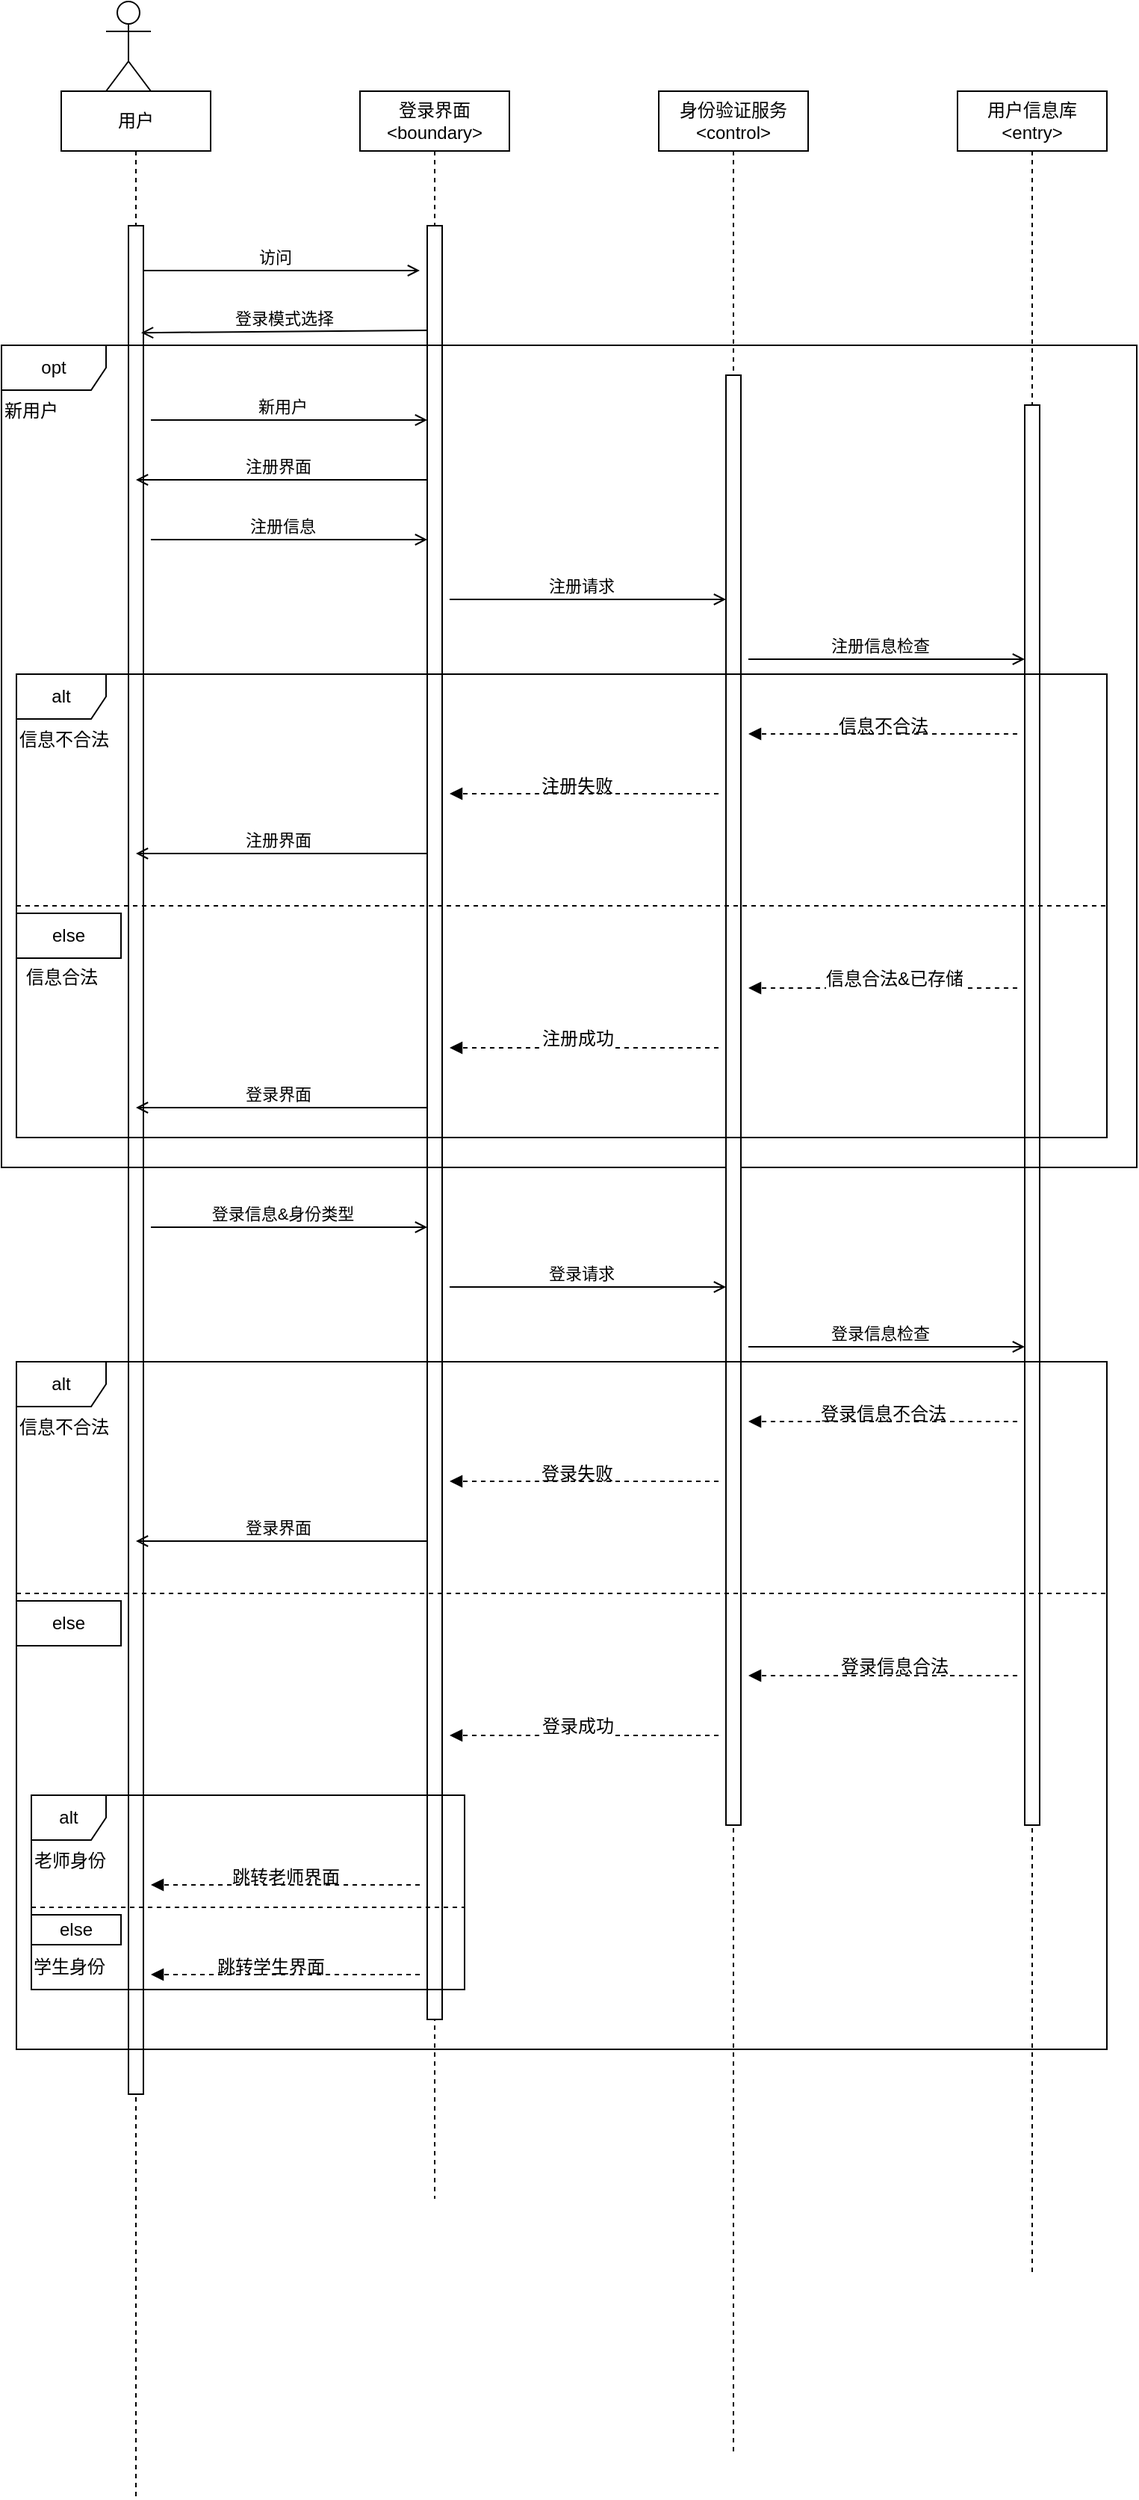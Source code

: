 <mxfile>
    <diagram id="QrDfKVTAkVcKjVlRXJ2f" name="第 1 页">
        <mxGraphModel dx="986" dy="2099" grid="1" gridSize="10" guides="0" tooltips="1" connect="1" arrows="1" fold="1" page="0" pageScale="1" pageWidth="827" pageHeight="1169" math="0" shadow="0">
            <root>
                <mxCell id="0"/>
                <mxCell id="1" parent="0"/>
                <mxCell id="6" value="身份验证服务&lt;div&gt;&amp;lt;control&amp;gt;&lt;/div&gt;" style="shape=umlLifeline;perimeter=lifelinePerimeter;whiteSpace=wrap;html=1;container=1;dropTarget=0;collapsible=0;recursiveResize=0;outlineConnect=0;portConstraint=eastwest;newEdgeStyle={&quot;edgeStyle&quot;:&quot;elbowEdgeStyle&quot;,&quot;elbow&quot;:&quot;vertical&quot;,&quot;curved&quot;:0,&quot;rounded&quot;:0};" vertex="1" parent="1">
                    <mxGeometry x="440" y="-1280" width="100" height="1580" as="geometry"/>
                </mxCell>
                <mxCell id="15" value="用户信息库&lt;div&gt;&amp;lt;entry&amp;gt;&lt;/div&gt;" style="shape=umlLifeline;perimeter=lifelinePerimeter;whiteSpace=wrap;html=1;container=1;dropTarget=0;collapsible=0;recursiveResize=0;outlineConnect=0;portConstraint=eastwest;newEdgeStyle={&quot;edgeStyle&quot;:&quot;elbowEdgeStyle&quot;,&quot;elbow&quot;:&quot;vertical&quot;,&quot;curved&quot;:0,&quot;rounded&quot;:0};" vertex="1" parent="1">
                    <mxGeometry x="640" y="-1280" width="100" height="1460" as="geometry"/>
                </mxCell>
                <mxCell id="16" value="" style="html=1;points=[[0,0,0,0,5],[0,1,0,0,-5],[1,0,0,0,5],[1,1,0,0,-5]];perimeter=orthogonalPerimeter;outlineConnect=0;targetShapes=umlLifeline;portConstraint=eastwest;newEdgeStyle={&quot;curved&quot;:0,&quot;rounded&quot;:0};" vertex="1" parent="15">
                    <mxGeometry x="45" y="210" width="10" height="950" as="geometry"/>
                </mxCell>
                <mxCell id="17" value="登录界面&lt;div&gt;&amp;lt;boundary&amp;gt;&lt;/div&gt;" style="shape=umlLifeline;perimeter=lifelinePerimeter;whiteSpace=wrap;html=1;container=1;dropTarget=0;collapsible=0;recursiveResize=0;outlineConnect=0;portConstraint=eastwest;newEdgeStyle={&quot;edgeStyle&quot;:&quot;elbowEdgeStyle&quot;,&quot;elbow&quot;:&quot;vertical&quot;,&quot;curved&quot;:0,&quot;rounded&quot;:0};" vertex="1" parent="1">
                    <mxGeometry x="240" y="-1280" width="100" height="1410" as="geometry"/>
                </mxCell>
                <mxCell id="18" value="" style="html=1;points=[[0,0,0,0,5],[0,1,0,0,-5],[1,0,0,0,5],[1,1,0,0,-5]];perimeter=orthogonalPerimeter;outlineConnect=0;targetShapes=umlLifeline;portConstraint=eastwest;newEdgeStyle={&quot;curved&quot;:0,&quot;rounded&quot;:0};" vertex="1" parent="17">
                    <mxGeometry x="45" y="90" width="10" height="1200" as="geometry"/>
                </mxCell>
                <mxCell id="19" value="用户" style="shape=umlLifeline;perimeter=lifelinePerimeter;whiteSpace=wrap;html=1;container=1;dropTarget=0;collapsible=0;recursiveResize=0;outlineConnect=0;portConstraint=eastwest;newEdgeStyle={&quot;edgeStyle&quot;:&quot;elbowEdgeStyle&quot;,&quot;elbow&quot;:&quot;vertical&quot;,&quot;curved&quot;:0,&quot;rounded&quot;:0};" vertex="1" parent="1">
                    <mxGeometry x="40" y="-1280" width="100" height="1610" as="geometry"/>
                </mxCell>
                <mxCell id="20" value="" style="html=1;points=[[0,0,0,0,5],[0,1,0,0,-5],[1,0,0,0,5],[1,1,0,0,-5]];perimeter=orthogonalPerimeter;outlineConnect=0;targetShapes=umlLifeline;portConstraint=eastwest;newEdgeStyle={&quot;curved&quot;:0,&quot;rounded&quot;:0};" vertex="1" parent="19">
                    <mxGeometry x="45" y="90" width="10" height="1250" as="geometry"/>
                </mxCell>
                <mxCell id="22" value="访问" style="html=1;verticalAlign=bottom;labelBackgroundColor=none;endArrow=open;endFill=0;" edge="1" parent="1" source="20">
                    <mxGeometry x="-0.05" width="160" relative="1" as="geometry">
                        <mxPoint x="100" y="-1160" as="sourcePoint"/>
                        <mxPoint x="280" y="-1160" as="targetPoint"/>
                        <mxPoint as="offset"/>
                    </mxGeometry>
                </mxCell>
                <mxCell id="24" value="登录模式选择" style="html=1;verticalAlign=bottom;labelBackgroundColor=none;endArrow=open;endFill=0;entryX=0.85;entryY=0.579;entryDx=0;entryDy=0;entryPerimeter=0;" edge="1" parent="1">
                    <mxGeometry width="160" relative="1" as="geometry">
                        <mxPoint x="285" y="-1120" as="sourcePoint"/>
                        <mxPoint x="93.5" y="-1118.41" as="targetPoint"/>
                    </mxGeometry>
                </mxCell>
                <mxCell id="26" value="opt" style="shape=umlFrame;whiteSpace=wrap;html=1;pointerEvents=0;recursiveResize=0;container=1;collapsible=0;width=70;height=30;" vertex="1" parent="1">
                    <mxGeometry y="-1110" width="760" height="550" as="geometry"/>
                </mxCell>
                <mxCell id="27" value="新用户" style="text;html=1;" vertex="1" parent="26">
                    <mxGeometry width="100" height="20" relative="1" as="geometry">
                        <mxPoint y="30" as="offset"/>
                    </mxGeometry>
                </mxCell>
                <mxCell id="n6yCuVXN6WmIahS-QWQl-28" value="新用户" style="html=1;verticalAlign=bottom;labelBackgroundColor=none;endArrow=open;endFill=0;" edge="1" parent="26">
                    <mxGeometry x="-0.05" width="160" relative="1" as="geometry">
                        <mxPoint x="100" y="50" as="sourcePoint"/>
                        <mxPoint x="285" y="50" as="targetPoint"/>
                        <mxPoint as="offset"/>
                    </mxGeometry>
                </mxCell>
                <mxCell id="n6yCuVXN6WmIahS-QWQl-29" value="注册界面" style="html=1;verticalAlign=bottom;labelBackgroundColor=none;endArrow=open;endFill=0;" edge="1" parent="26">
                    <mxGeometry x="0.026" width="160" relative="1" as="geometry">
                        <mxPoint x="285" y="90" as="sourcePoint"/>
                        <mxPoint x="90" y="90" as="targetPoint"/>
                        <mxPoint as="offset"/>
                    </mxGeometry>
                </mxCell>
                <mxCell id="n6yCuVXN6WmIahS-QWQl-30" value="注册信息" style="html=1;verticalAlign=bottom;labelBackgroundColor=none;endArrow=open;endFill=0;" edge="1" parent="26">
                    <mxGeometry x="-0.05" width="160" relative="1" as="geometry">
                        <mxPoint x="100" y="130" as="sourcePoint"/>
                        <mxPoint x="285" y="130" as="targetPoint"/>
                        <mxPoint as="offset"/>
                    </mxGeometry>
                </mxCell>
                <mxCell id="7" value="" style="html=1;points=[[0,0,0,0,5],[0,1,0,0,-5],[1,0,0,0,5],[1,1,0,0,-5]];perimeter=orthogonalPerimeter;outlineConnect=0;targetShapes=umlLifeline;portConstraint=eastwest;newEdgeStyle={&quot;curved&quot;:0,&quot;rounded&quot;:0};" vertex="1" parent="26">
                    <mxGeometry x="485" y="20" width="10" height="970" as="geometry"/>
                </mxCell>
                <mxCell id="n6yCuVXN6WmIahS-QWQl-32" value="注册请求" style="html=1;verticalAlign=bottom;labelBackgroundColor=none;endArrow=open;endFill=0;" edge="1" parent="26">
                    <mxGeometry x="-0.05" width="160" relative="1" as="geometry">
                        <mxPoint x="300" y="170" as="sourcePoint"/>
                        <mxPoint x="485" y="170" as="targetPoint"/>
                        <mxPoint as="offset"/>
                    </mxGeometry>
                </mxCell>
                <mxCell id="n6yCuVXN6WmIahS-QWQl-33" value="注册信息检查" style="html=1;verticalAlign=bottom;labelBackgroundColor=none;endArrow=open;endFill=0;" edge="1" parent="26">
                    <mxGeometry x="-0.05" width="160" relative="1" as="geometry">
                        <mxPoint x="500" y="210" as="sourcePoint"/>
                        <mxPoint x="685" y="210" as="targetPoint"/>
                        <mxPoint as="offset"/>
                    </mxGeometry>
                </mxCell>
                <mxCell id="n6yCuVXN6WmIahS-QWQl-37" value="alt" style="shape=umlFrame;whiteSpace=wrap;html=1;pointerEvents=0;recursiveResize=0;container=1;collapsible=0;width=60;height=30;" vertex="1" parent="26">
                    <mxGeometry x="10" y="220" width="730" height="310" as="geometry"/>
                </mxCell>
                <mxCell id="n6yCuVXN6WmIahS-QWQl-38" value="信息不合法" style="text;html=1;" vertex="1" parent="n6yCuVXN6WmIahS-QWQl-37">
                    <mxGeometry width="100" height="20" relative="1" as="geometry">
                        <mxPoint y="30" as="offset"/>
                    </mxGeometry>
                </mxCell>
                <mxCell id="n6yCuVXN6WmIahS-QWQl-39" value="" style="line;strokeWidth=1;dashed=1;labelPosition=center;verticalLabelPosition=bottom;align=left;verticalAlign=top;spacingLeft=20;spacingTop=15;html=1;whiteSpace=wrap;" vertex="1" parent="n6yCuVXN6WmIahS-QWQl-37">
                    <mxGeometry y="150" width="730" height="10" as="geometry"/>
                </mxCell>
                <mxCell id="n6yCuVXN6WmIahS-QWQl-35" value="信息不合法" style="text;html=1;align=center;verticalAlign=middle;resizable=0;points=[];autosize=1;strokeColor=none;fillColor=none;" vertex="1" parent="n6yCuVXN6WmIahS-QWQl-37">
                    <mxGeometry x="540" y="20" width="80" height="30" as="geometry"/>
                </mxCell>
                <mxCell id="n6yCuVXN6WmIahS-QWQl-34" value="" style="html=1;verticalAlign=bottom;labelBackgroundColor=none;endArrow=block;endFill=1;dashed=1;" edge="1" parent="n6yCuVXN6WmIahS-QWQl-37">
                    <mxGeometry width="160" relative="1" as="geometry">
                        <mxPoint x="670" y="40" as="sourcePoint"/>
                        <mxPoint x="490" y="40" as="targetPoint"/>
                    </mxGeometry>
                </mxCell>
                <mxCell id="n6yCuVXN6WmIahS-QWQl-40" value="" style="html=1;verticalAlign=bottom;labelBackgroundColor=none;endArrow=block;endFill=1;dashed=1;" edge="1" parent="n6yCuVXN6WmIahS-QWQl-37">
                    <mxGeometry width="160" relative="1" as="geometry">
                        <mxPoint x="470" y="80" as="sourcePoint"/>
                        <mxPoint x="290" y="80" as="targetPoint"/>
                    </mxGeometry>
                </mxCell>
                <mxCell id="n6yCuVXN6WmIahS-QWQl-41" value="注册失败" style="text;html=1;align=center;verticalAlign=middle;resizable=0;points=[];autosize=1;strokeColor=none;fillColor=none;" vertex="1" parent="n6yCuVXN6WmIahS-QWQl-37">
                    <mxGeometry x="340" y="60" width="70" height="30" as="geometry"/>
                </mxCell>
                <mxCell id="n6yCuVXN6WmIahS-QWQl-42" value="注册界面" style="html=1;verticalAlign=bottom;labelBackgroundColor=none;endArrow=open;endFill=0;" edge="1" parent="n6yCuVXN6WmIahS-QWQl-37">
                    <mxGeometry x="0.026" width="160" relative="1" as="geometry">
                        <mxPoint x="275" y="120" as="sourcePoint"/>
                        <mxPoint x="80" y="120" as="targetPoint"/>
                        <mxPoint as="offset"/>
                    </mxGeometry>
                </mxCell>
                <mxCell id="n6yCuVXN6WmIahS-QWQl-44" value="else" style="whiteSpace=wrap;html=1;" vertex="1" parent="n6yCuVXN6WmIahS-QWQl-37">
                    <mxGeometry y="160" width="70" height="30" as="geometry"/>
                </mxCell>
                <mxCell id="n6yCuVXN6WmIahS-QWQl-52" value="" style="html=1;verticalAlign=bottom;labelBackgroundColor=none;endArrow=block;endFill=1;dashed=1;" edge="1" parent="n6yCuVXN6WmIahS-QWQl-37">
                    <mxGeometry width="160" relative="1" as="geometry">
                        <mxPoint x="670" y="210" as="sourcePoint"/>
                        <mxPoint x="490" y="210" as="targetPoint"/>
                    </mxGeometry>
                </mxCell>
                <mxCell id="n6yCuVXN6WmIahS-QWQl-53" value="&lt;span style=&quot;color: rgb(0, 0, 0); font-family: Helvetica; font-size: 12px; font-style: normal; font-variant-ligatures: normal; font-variant-caps: normal; font-weight: 400; letter-spacing: normal; orphans: 2; text-align: center; text-indent: 0px; text-transform: none; widows: 2; word-spacing: 0px; -webkit-text-stroke-width: 0px; white-space: nowrap; background-color: rgb(255, 255, 255); text-decoration-thickness: initial; text-decoration-style: initial; text-decoration-color: initial; float: none; display: inline !important;&quot;&gt;信息合法&amp;amp;已存储&lt;/span&gt;" style="text;whiteSpace=wrap;html=1;" vertex="1" parent="n6yCuVXN6WmIahS-QWQl-37">
                    <mxGeometry x="540" y="190" width="90" height="40" as="geometry"/>
                </mxCell>
                <mxCell id="n6yCuVXN6WmIahS-QWQl-54" value="" style="html=1;verticalAlign=bottom;labelBackgroundColor=none;endArrow=block;endFill=1;dashed=1;" edge="1" parent="n6yCuVXN6WmIahS-QWQl-37">
                    <mxGeometry width="160" relative="1" as="geometry">
                        <mxPoint x="470" y="250" as="sourcePoint"/>
                        <mxPoint x="290" y="250" as="targetPoint"/>
                    </mxGeometry>
                </mxCell>
                <mxCell id="n6yCuVXN6WmIahS-QWQl-55" value="&lt;span style=&quot;color: rgb(0, 0, 0); font-family: Helvetica; font-size: 12px; font-style: normal; font-variant-ligatures: normal; font-variant-caps: normal; font-weight: 400; letter-spacing: normal; orphans: 2; text-align: center; text-indent: 0px; text-transform: none; widows: 2; word-spacing: 0px; -webkit-text-stroke-width: 0px; white-space: nowrap; background-color: rgb(255, 255, 255); text-decoration-thickness: initial; text-decoration-style: initial; text-decoration-color: initial; float: none; display: inline !important;&quot;&gt;注册成功&lt;/span&gt;" style="text;whiteSpace=wrap;html=1;" vertex="1" parent="n6yCuVXN6WmIahS-QWQl-37">
                    <mxGeometry x="350" y="230" width="80" height="40" as="geometry"/>
                </mxCell>
                <mxCell id="n6yCuVXN6WmIahS-QWQl-56" value="登录界面" style="html=1;verticalAlign=bottom;labelBackgroundColor=none;endArrow=open;endFill=0;" edge="1" parent="n6yCuVXN6WmIahS-QWQl-37">
                    <mxGeometry x="0.026" width="160" relative="1" as="geometry">
                        <mxPoint x="275" y="290" as="sourcePoint"/>
                        <mxPoint x="80" y="290" as="targetPoint"/>
                        <mxPoint as="offset"/>
                    </mxGeometry>
                </mxCell>
                <mxCell id="n6yCuVXN6WmIahS-QWQl-45" value="" style="shape=umlActor;verticalLabelPosition=bottom;verticalAlign=top;html=1;" vertex="1" parent="1">
                    <mxGeometry x="70" y="-1340" width="30" height="60" as="geometry"/>
                </mxCell>
                <mxCell id="n6yCuVXN6WmIahS-QWQl-57" value="信息合法" style="text;html=1;align=center;verticalAlign=middle;resizable=0;points=[];autosize=1;strokeColor=none;fillColor=none;" vertex="1" parent="1">
                    <mxGeometry x="5" y="-702" width="70" height="30" as="geometry"/>
                </mxCell>
                <mxCell id="n6yCuVXN6WmIahS-QWQl-60" value="登录信息&amp;amp;身份类型" style="html=1;verticalAlign=bottom;labelBackgroundColor=none;endArrow=open;endFill=0;" edge="1" parent="1">
                    <mxGeometry x="-0.05" width="160" relative="1" as="geometry">
                        <mxPoint x="100" y="-520" as="sourcePoint"/>
                        <mxPoint x="285" y="-520" as="targetPoint"/>
                        <mxPoint as="offset"/>
                    </mxGeometry>
                </mxCell>
                <mxCell id="n6yCuVXN6WmIahS-QWQl-61" value="登录请求" style="html=1;verticalAlign=bottom;labelBackgroundColor=none;endArrow=open;endFill=0;" edge="1" parent="1">
                    <mxGeometry x="-0.05" width="160" relative="1" as="geometry">
                        <mxPoint x="300" y="-480" as="sourcePoint"/>
                        <mxPoint x="485" y="-480" as="targetPoint"/>
                        <mxPoint as="offset"/>
                    </mxGeometry>
                </mxCell>
                <mxCell id="n6yCuVXN6WmIahS-QWQl-62" value="登录信息检查" style="html=1;verticalAlign=bottom;labelBackgroundColor=none;endArrow=open;endFill=0;" edge="1" parent="1">
                    <mxGeometry x="-0.05" width="160" relative="1" as="geometry">
                        <mxPoint x="500" y="-440" as="sourcePoint"/>
                        <mxPoint x="685" y="-440" as="targetPoint"/>
                        <mxPoint as="offset"/>
                    </mxGeometry>
                </mxCell>
                <mxCell id="n6yCuVXN6WmIahS-QWQl-63" value="alt" style="shape=umlFrame;whiteSpace=wrap;html=1;pointerEvents=0;recursiveResize=0;container=1;collapsible=0;width=60;height=30;" vertex="1" parent="1">
                    <mxGeometry x="10" y="-430" width="730" height="460" as="geometry"/>
                </mxCell>
                <mxCell id="n6yCuVXN6WmIahS-QWQl-64" value="信息不合法" style="text;html=1;" vertex="1" parent="n6yCuVXN6WmIahS-QWQl-63">
                    <mxGeometry width="100" height="20" relative="1" as="geometry">
                        <mxPoint y="30" as="offset"/>
                    </mxGeometry>
                </mxCell>
                <mxCell id="n6yCuVXN6WmIahS-QWQl-65" value="" style="line;strokeWidth=1;dashed=1;labelPosition=center;verticalLabelPosition=bottom;align=left;verticalAlign=top;spacingLeft=20;spacingTop=15;html=1;whiteSpace=wrap;" vertex="1" parent="n6yCuVXN6WmIahS-QWQl-63">
                    <mxGeometry y="150" width="730" height="10" as="geometry"/>
                </mxCell>
                <mxCell id="n6yCuVXN6WmIahS-QWQl-66" value="登录信息不合法" style="text;html=1;align=center;verticalAlign=middle;resizable=0;points=[];autosize=1;strokeColor=none;fillColor=none;" vertex="1" parent="n6yCuVXN6WmIahS-QWQl-63">
                    <mxGeometry x="525" y="20" width="110" height="30" as="geometry"/>
                </mxCell>
                <mxCell id="n6yCuVXN6WmIahS-QWQl-67" value="" style="html=1;verticalAlign=bottom;labelBackgroundColor=none;endArrow=block;endFill=1;dashed=1;" edge="1" parent="n6yCuVXN6WmIahS-QWQl-63">
                    <mxGeometry width="160" relative="1" as="geometry">
                        <mxPoint x="670" y="40" as="sourcePoint"/>
                        <mxPoint x="490" y="40" as="targetPoint"/>
                    </mxGeometry>
                </mxCell>
                <mxCell id="n6yCuVXN6WmIahS-QWQl-68" value="" style="html=1;verticalAlign=bottom;labelBackgroundColor=none;endArrow=block;endFill=1;dashed=1;" edge="1" parent="n6yCuVXN6WmIahS-QWQl-63">
                    <mxGeometry width="160" relative="1" as="geometry">
                        <mxPoint x="470" y="80" as="sourcePoint"/>
                        <mxPoint x="290" y="80" as="targetPoint"/>
                    </mxGeometry>
                </mxCell>
                <mxCell id="n6yCuVXN6WmIahS-QWQl-69" value="登录失败" style="text;html=1;align=center;verticalAlign=middle;resizable=0;points=[];autosize=1;strokeColor=none;fillColor=none;" vertex="1" parent="n6yCuVXN6WmIahS-QWQl-63">
                    <mxGeometry x="340" y="60" width="70" height="30" as="geometry"/>
                </mxCell>
                <mxCell id="n6yCuVXN6WmIahS-QWQl-70" value="登录界面" style="html=1;verticalAlign=bottom;labelBackgroundColor=none;endArrow=open;endFill=0;" edge="1" parent="n6yCuVXN6WmIahS-QWQl-63">
                    <mxGeometry x="0.026" width="160" relative="1" as="geometry">
                        <mxPoint x="275" y="120" as="sourcePoint"/>
                        <mxPoint x="80" y="120" as="targetPoint"/>
                        <mxPoint as="offset"/>
                    </mxGeometry>
                </mxCell>
                <mxCell id="n6yCuVXN6WmIahS-QWQl-71" value="else" style="whiteSpace=wrap;html=1;" vertex="1" parent="n6yCuVXN6WmIahS-QWQl-63">
                    <mxGeometry y="160" width="70" height="30" as="geometry"/>
                </mxCell>
                <mxCell id="n6yCuVXN6WmIahS-QWQl-72" value="" style="html=1;verticalAlign=bottom;labelBackgroundColor=none;endArrow=block;endFill=1;dashed=1;" edge="1" parent="n6yCuVXN6WmIahS-QWQl-63">
                    <mxGeometry width="160" relative="1" as="geometry">
                        <mxPoint x="670" y="210" as="sourcePoint"/>
                        <mxPoint x="490" y="210" as="targetPoint"/>
                    </mxGeometry>
                </mxCell>
                <mxCell id="n6yCuVXN6WmIahS-QWQl-73" value="&lt;div style=&quot;text-align: center;&quot;&gt;&lt;span style=&quot;background-color: transparent; text-wrap-mode: nowrap;&quot;&gt;登录信息合法&lt;/span&gt;&lt;/div&gt;" style="text;whiteSpace=wrap;html=1;" vertex="1" parent="n6yCuVXN6WmIahS-QWQl-63">
                    <mxGeometry x="550" y="190" width="90" height="40" as="geometry"/>
                </mxCell>
                <mxCell id="n6yCuVXN6WmIahS-QWQl-74" value="" style="html=1;verticalAlign=bottom;labelBackgroundColor=none;endArrow=block;endFill=1;dashed=1;" edge="1" parent="n6yCuVXN6WmIahS-QWQl-63">
                    <mxGeometry width="160" relative="1" as="geometry">
                        <mxPoint x="470" y="250" as="sourcePoint"/>
                        <mxPoint x="290" y="250" as="targetPoint"/>
                    </mxGeometry>
                </mxCell>
                <mxCell id="n6yCuVXN6WmIahS-QWQl-75" value="&lt;span style=&quot;color: rgb(0, 0, 0); font-family: Helvetica; font-size: 12px; font-style: normal; font-variant-ligatures: normal; font-variant-caps: normal; font-weight: 400; letter-spacing: normal; orphans: 2; text-align: center; text-indent: 0px; text-transform: none; widows: 2; word-spacing: 0px; -webkit-text-stroke-width: 0px; white-space: nowrap; background-color: rgb(255, 255, 255); text-decoration-thickness: initial; text-decoration-style: initial; text-decoration-color: initial; float: none; display: inline !important;&quot;&gt;登录成功&lt;/span&gt;" style="text;whiteSpace=wrap;html=1;" vertex="1" parent="n6yCuVXN6WmIahS-QWQl-63">
                    <mxGeometry x="350" y="230" width="80" height="40" as="geometry"/>
                </mxCell>
                <mxCell id="n6yCuVXN6WmIahS-QWQl-79" value="" style="html=1;verticalAlign=bottom;labelBackgroundColor=none;endArrow=block;endFill=1;dashed=1;" edge="1" parent="n6yCuVXN6WmIahS-QWQl-63">
                    <mxGeometry width="160" relative="1" as="geometry">
                        <mxPoint x="270" y="350" as="sourcePoint"/>
                        <mxPoint x="90" y="350" as="targetPoint"/>
                    </mxGeometry>
                </mxCell>
                <mxCell id="n6yCuVXN6WmIahS-QWQl-80" value="跳转老师界面" style="text;html=1;align=center;verticalAlign=middle;resizable=0;points=[];autosize=1;strokeColor=none;fillColor=none;" vertex="1" parent="n6yCuVXN6WmIahS-QWQl-63">
                    <mxGeometry x="130" y="330" width="100" height="30" as="geometry"/>
                </mxCell>
                <mxCell id="n6yCuVXN6WmIahS-QWQl-84" value="" style="html=1;verticalAlign=bottom;labelBackgroundColor=none;endArrow=block;endFill=1;dashed=1;" edge="1" parent="n6yCuVXN6WmIahS-QWQl-63">
                    <mxGeometry width="160" relative="1" as="geometry">
                        <mxPoint x="270" y="410" as="sourcePoint"/>
                        <mxPoint x="90" y="410" as="targetPoint"/>
                    </mxGeometry>
                </mxCell>
                <mxCell id="n6yCuVXN6WmIahS-QWQl-85" value="跳转学生界面" style="text;html=1;align=center;verticalAlign=middle;resizable=0;points=[];autosize=1;strokeColor=none;fillColor=none;" vertex="1" parent="n6yCuVXN6WmIahS-QWQl-63">
                    <mxGeometry x="120" y="390" width="100" height="30" as="geometry"/>
                </mxCell>
                <mxCell id="n6yCuVXN6WmIahS-QWQl-87" value="alt" style="shape=umlFrame;whiteSpace=wrap;html=1;pointerEvents=0;recursiveResize=0;container=1;collapsible=0;width=50;height=30;" vertex="1" parent="1">
                    <mxGeometry x="20" y="-140" width="290" height="130" as="geometry"/>
                </mxCell>
                <mxCell id="n6yCuVXN6WmIahS-QWQl-88" value="老师身份" style="text;html=1;" vertex="1" parent="n6yCuVXN6WmIahS-QWQl-87">
                    <mxGeometry width="100" height="20" relative="1" as="geometry">
                        <mxPoint y="30" as="offset"/>
                    </mxGeometry>
                </mxCell>
                <mxCell id="n6yCuVXN6WmIahS-QWQl-89" value="" style="line;strokeWidth=1;dashed=1;labelPosition=center;verticalLabelPosition=bottom;align=left;verticalAlign=top;spacingLeft=20;spacingTop=15;html=1;whiteSpace=wrap;" vertex="1" parent="n6yCuVXN6WmIahS-QWQl-87">
                    <mxGeometry y="70" width="290" height="10" as="geometry"/>
                </mxCell>
                <mxCell id="n6yCuVXN6WmIahS-QWQl-90" value="else" style="whiteSpace=wrap;html=1;" vertex="1" parent="n6yCuVXN6WmIahS-QWQl-87">
                    <mxGeometry y="80" width="60" height="20" as="geometry"/>
                </mxCell>
                <mxCell id="n6yCuVXN6WmIahS-QWQl-91" value="学生身份" style="text;html=1;align=center;verticalAlign=middle;resizable=0;points=[];autosize=1;strokeColor=none;fillColor=none;" vertex="1" parent="n6yCuVXN6WmIahS-QWQl-87">
                    <mxGeometry x="-10" y="100" width="70" height="30" as="geometry"/>
                </mxCell>
            </root>
        </mxGraphModel>
    </diagram>
</mxfile>